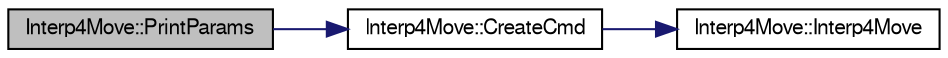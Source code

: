 digraph "Interp4Move::PrintParams"
{
  edge [fontname="FreeSans",fontsize="10",labelfontname="FreeSans",labelfontsize="10"];
  node [fontname="FreeSans",fontsize="10",shape=record];
  rankdir="LR";
  Node20 [label="Interp4Move::PrintParams",height=0.2,width=0.4,color="black", fillcolor="grey75", style="filled", fontcolor="black"];
  Node20 -> Node21 [color="midnightblue",fontsize="10",style="solid",fontname="FreeSans"];
  Node21 [label="Interp4Move::CreateCmd",height=0.2,width=0.4,color="black", fillcolor="white", style="filled",URL="$classInterp4Move.html#a6a224a2af44460ab5fd13167fbadf96b",tooltip="Ta metoda nie musi być zdefiniowna w klasie bazowej. "];
  Node21 -> Node22 [color="midnightblue",fontsize="10",style="solid",fontname="FreeSans"];
  Node22 [label="Interp4Move::Interp4Move",height=0.2,width=0.4,color="black", fillcolor="white", style="filled",URL="$classInterp4Move.html#a66191f9fe67d4b0fd4d35da3b9927518"];
}
